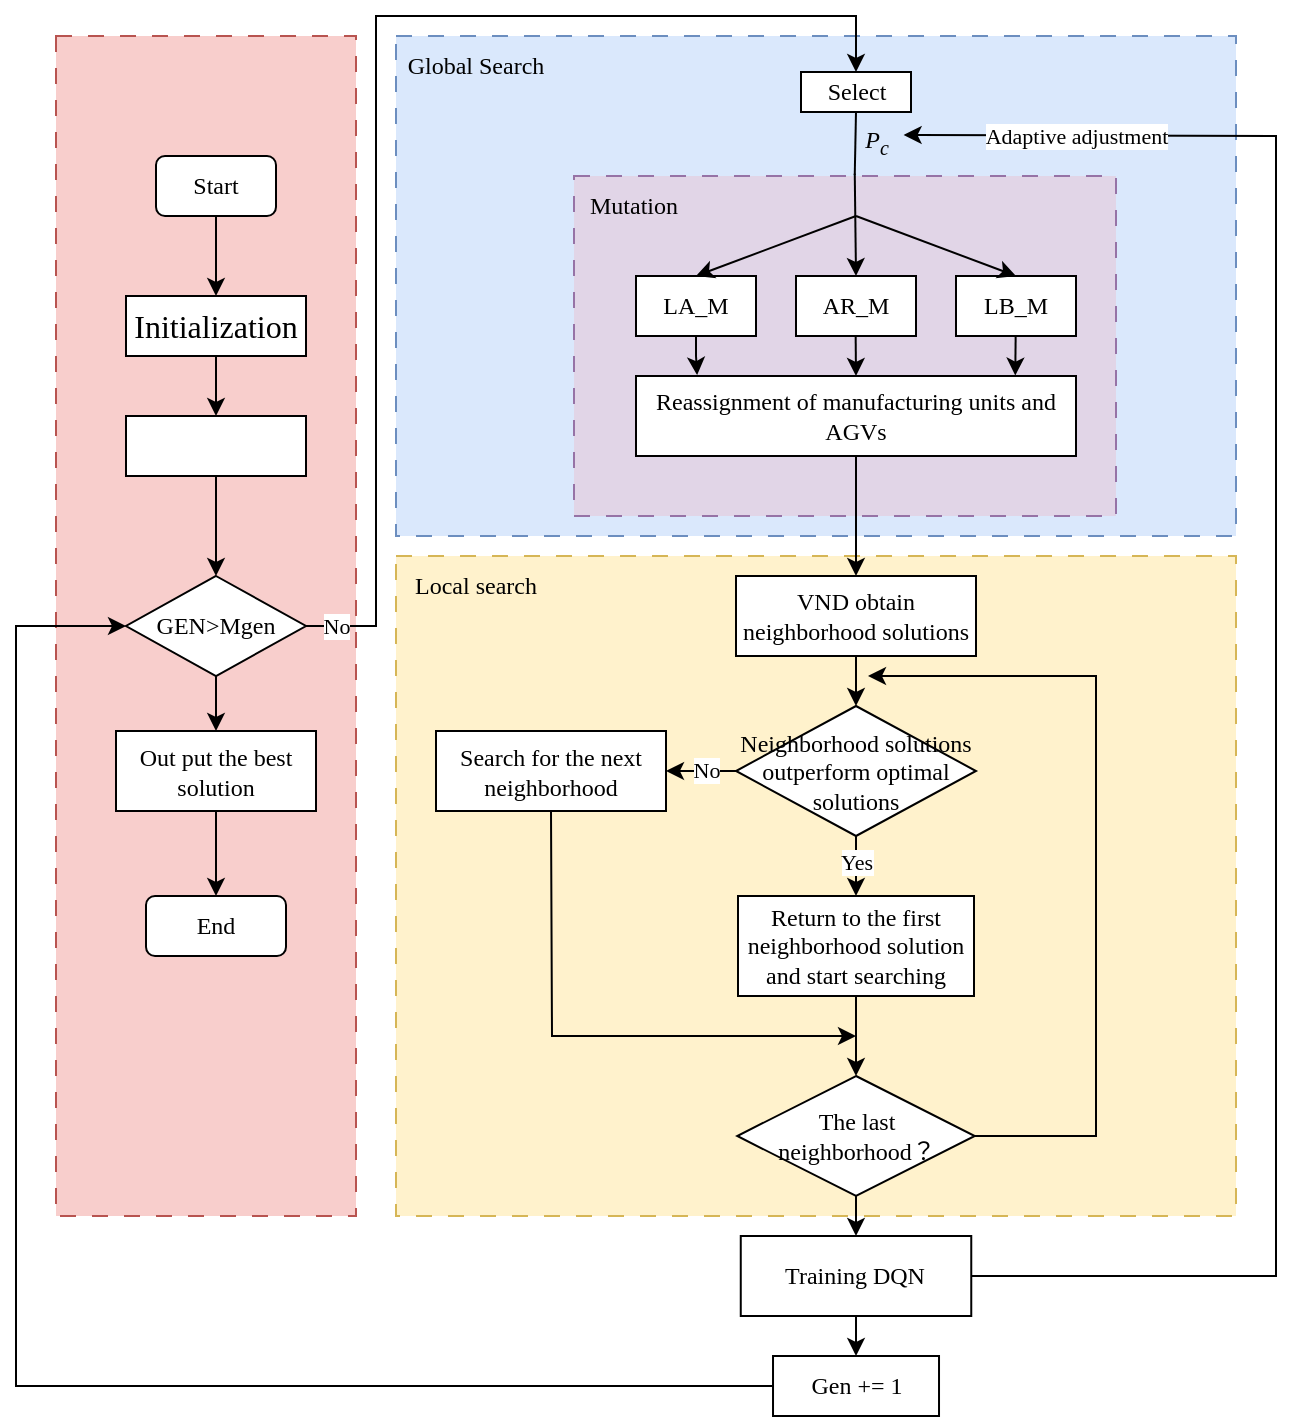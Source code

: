 <mxfile version="26.1.0">
  <diagram name="第 1 页" id="JTgnb0a7iC66pnz1lheD">
    <mxGraphModel dx="1430" dy="757" grid="1" gridSize="10" guides="1" tooltips="1" connect="1" arrows="1" fold="1" page="1" pageScale="1" pageWidth="827" pageHeight="1169" math="0" shadow="0">
      <root>
        <mxCell id="0" />
        <mxCell id="1" parent="0" />
        <mxCell id="htdduQUnRTHgk59qiSYo-62" value="" style="rounded=0;whiteSpace=wrap;html=1;dashed=1;dashPattern=8 8;fillColor=#f8cecc;strokeColor=#b85450;" vertex="1" parent="1">
          <mxGeometry x="70" y="210" width="150" height="590" as="geometry" />
        </mxCell>
        <mxCell id="htdduQUnRTHgk59qiSYo-57" value="" style="rounded=0;whiteSpace=wrap;html=1;dashed=1;dashPattern=8 8;fontFamily=Times New Roman;fillColor=#dae8fc;strokeColor=#6c8ebf;" vertex="1" parent="1">
          <mxGeometry x="240" y="210" width="420" height="250" as="geometry" />
        </mxCell>
        <mxCell id="htdduQUnRTHgk59qiSYo-10" value="" style="rounded=0;whiteSpace=wrap;html=1;dashed=1;dashPattern=8 8;fontFamily=Times New Roman;fillColor=#e1d5e7;strokeColor=#9673a6;" vertex="1" parent="1">
          <mxGeometry x="329" y="280" width="271" height="170" as="geometry" />
        </mxCell>
        <mxCell id="htdduQUnRTHgk59qiSYo-2" value="Start" style="rounded=1;whiteSpace=wrap;html=1;fontFamily=Times New Roman;" vertex="1" parent="1">
          <mxGeometry x="120" y="270" width="60" height="30" as="geometry" />
        </mxCell>
        <mxCell id="htdduQUnRTHgk59qiSYo-3" value="&lt;span style=&quot;font-size: 12pt;&quot; lang=&quot;EN-US&quot;&gt;Initialization&lt;/span&gt;" style="rounded=0;whiteSpace=wrap;html=1;fontFamily=Times New Roman;" vertex="1" parent="1">
          <mxGeometry x="105" y="340" width="90" height="30" as="geometry" />
        </mxCell>
        <mxCell id="htdduQUnRTHgk59qiSYo-4" value="" style="rounded=0;whiteSpace=wrap;html=1;fontFamily=Times New Roman;" vertex="1" parent="1">
          <mxGeometry x="105" y="400" width="90" height="30" as="geometry" />
        </mxCell>
        <mxCell id="htdduQUnRTHgk59qiSYo-5" value="GEN&amp;gt;Mgen" style="rhombus;whiteSpace=wrap;html=1;fontFamily=Times New Roman;" vertex="1" parent="1">
          <mxGeometry x="105" y="480" width="90" height="50" as="geometry" />
        </mxCell>
        <mxCell id="htdduQUnRTHgk59qiSYo-6" value="Select" style="rounded=0;whiteSpace=wrap;html=1;fontFamily=Times New Roman;" vertex="1" parent="1">
          <mxGeometry x="442.5" y="228" width="55" height="20" as="geometry" />
        </mxCell>
        <mxCell id="htdduQUnRTHgk59qiSYo-7" value="LA_M" style="rounded=0;whiteSpace=wrap;html=1;fontFamily=Times New Roman;" vertex="1" parent="1">
          <mxGeometry x="360" y="330" width="60" height="30" as="geometry" />
        </mxCell>
        <mxCell id="htdduQUnRTHgk59qiSYo-8" value="AR_M" style="rounded=0;whiteSpace=wrap;html=1;fontFamily=Times New Roman;" vertex="1" parent="1">
          <mxGeometry x="440" y="330" width="60" height="30" as="geometry" />
        </mxCell>
        <mxCell id="htdduQUnRTHgk59qiSYo-9" value="LB_M" style="rounded=0;whiteSpace=wrap;html=1;fontFamily=Times New Roman;" vertex="1" parent="1">
          <mxGeometry x="520" y="330" width="60" height="30" as="geometry" />
        </mxCell>
        <mxCell id="htdduQUnRTHgk59qiSYo-11" value="Mutation" style="text;html=1;align=center;verticalAlign=middle;whiteSpace=wrap;rounded=0;fontFamily=Times New Roman;" vertex="1" parent="1">
          <mxGeometry x="329" y="280" width="60" height="30" as="geometry" />
        </mxCell>
        <mxCell id="htdduQUnRTHgk59qiSYo-13" value="Reassignment of manufacturing units and AGVs" style="rounded=0;whiteSpace=wrap;html=1;fontFamily=Times New Roman;" vertex="1" parent="1">
          <mxGeometry x="360" y="380" width="220" height="40" as="geometry" />
        </mxCell>
        <mxCell id="htdduQUnRTHgk59qiSYo-17" value="" style="endArrow=classic;html=1;rounded=0;entryX=0.139;entryY=-0.011;entryDx=0;entryDy=0;entryPerimeter=0;exitX=0.5;exitY=1;exitDx=0;exitDy=0;fontFamily=Times New Roman;" edge="1" parent="1" source="htdduQUnRTHgk59qiSYo-7" target="htdduQUnRTHgk59qiSYo-13">
          <mxGeometry width="50" height="50" relative="1" as="geometry">
            <mxPoint x="410" y="390" as="sourcePoint" />
            <mxPoint x="460" y="340" as="targetPoint" />
            <Array as="points">
              <mxPoint x="390" y="370" />
            </Array>
          </mxGeometry>
        </mxCell>
        <mxCell id="htdduQUnRTHgk59qiSYo-18" value="" style="endArrow=classic;html=1;rounded=0;entryX=0.862;entryY=-0.006;entryDx=0;entryDy=0;entryPerimeter=0;exitX=0.504;exitY=1.035;exitDx=0;exitDy=0;exitPerimeter=0;fontFamily=Times New Roman;" edge="1" parent="1" target="htdduQUnRTHgk59qiSYo-13">
          <mxGeometry width="50" height="50" relative="1" as="geometry">
            <mxPoint x="549.83" y="360" as="sourcePoint" />
            <mxPoint x="549.83" y="377" as="targetPoint" />
          </mxGeometry>
        </mxCell>
        <mxCell id="htdduQUnRTHgk59qiSYo-19" value="" style="endArrow=classic;html=1;rounded=0;entryX=0.5;entryY=0;entryDx=0;entryDy=0;exitX=0.504;exitY=1.035;exitDx=0;exitDy=0;exitPerimeter=0;fontFamily=Times New Roman;" edge="1" parent="1" target="htdduQUnRTHgk59qiSYo-13">
          <mxGeometry width="50" height="50" relative="1" as="geometry">
            <mxPoint x="469.83" y="360" as="sourcePoint" />
            <mxPoint x="469.83" y="377" as="targetPoint" />
          </mxGeometry>
        </mxCell>
        <mxCell id="htdduQUnRTHgk59qiSYo-20" value="" style="endArrow=none;html=1;rounded=0;exitX=0.5;exitY=1;exitDx=0;exitDy=0;entryX=0.518;entryY=-0.003;entryDx=0;entryDy=0;entryPerimeter=0;startFill=0;fontFamily=Times New Roman;" edge="1" parent="1" source="htdduQUnRTHgk59qiSYo-6" target="htdduQUnRTHgk59qiSYo-10">
          <mxGeometry width="50" height="50" relative="1" as="geometry">
            <mxPoint x="570" y="270" as="sourcePoint" />
            <mxPoint x="620" y="220" as="targetPoint" />
          </mxGeometry>
        </mxCell>
        <mxCell id="htdduQUnRTHgk59qiSYo-21" value="P&lt;sub&gt;c&lt;/sub&gt;" style="text;html=1;align=center;verticalAlign=middle;resizable=0;points=[];autosize=1;strokeColor=none;fillColor=none;fontFamily=Times New Roman;fontStyle=2" vertex="1" parent="1">
          <mxGeometry x="465" y="248" width="30" height="30" as="geometry" />
        </mxCell>
        <mxCell id="htdduQUnRTHgk59qiSYo-22" value="" style="rounded=0;whiteSpace=wrap;html=1;dashed=1;dashPattern=8 8;fontFamily=Times New Roman;fillColor=#fff2cc;strokeColor=#d6b656;" vertex="1" parent="1">
          <mxGeometry x="240" y="470" width="420" height="330" as="geometry" />
        </mxCell>
        <mxCell id="htdduQUnRTHgk59qiSYo-23" value="" style="endArrow=classic;html=1;rounded=0;exitX=0.5;exitY=1;exitDx=0;exitDy=0;entryX=0.5;entryY=0;entryDx=0;entryDy=0;fontFamily=Times New Roman;" edge="1" parent="1" source="htdduQUnRTHgk59qiSYo-2" target="htdduQUnRTHgk59qiSYo-3">
          <mxGeometry width="50" height="50" relative="1" as="geometry">
            <mxPoint x="240" y="230" as="sourcePoint" />
            <mxPoint x="290" y="180" as="targetPoint" />
          </mxGeometry>
        </mxCell>
        <mxCell id="htdduQUnRTHgk59qiSYo-24" value="" style="endArrow=classic;html=1;rounded=0;exitX=0.5;exitY=1;exitDx=0;exitDy=0;entryX=0.5;entryY=0;entryDx=0;entryDy=0;fontFamily=Times New Roman;" edge="1" parent="1" source="htdduQUnRTHgk59qiSYo-3" target="htdduQUnRTHgk59qiSYo-4">
          <mxGeometry width="50" height="50" relative="1" as="geometry">
            <mxPoint x="230" y="380" as="sourcePoint" />
            <mxPoint x="230" y="420" as="targetPoint" />
          </mxGeometry>
        </mxCell>
        <mxCell id="htdduQUnRTHgk59qiSYo-25" value="" style="endArrow=classic;html=1;rounded=0;exitX=0.5;exitY=1;exitDx=0;exitDy=0;entryX=0.5;entryY=0;entryDx=0;entryDy=0;fontFamily=Times New Roman;" edge="1" parent="1" source="htdduQUnRTHgk59qiSYo-4" target="htdduQUnRTHgk59qiSYo-5">
          <mxGeometry width="50" height="50" relative="1" as="geometry">
            <mxPoint x="180" y="440" as="sourcePoint" />
            <mxPoint x="180" y="470" as="targetPoint" />
          </mxGeometry>
        </mxCell>
        <mxCell id="htdduQUnRTHgk59qiSYo-26" value="" style="endArrow=classic;html=1;rounded=0;exitX=1;exitY=0.5;exitDx=0;exitDy=0;entryX=0.5;entryY=0;entryDx=0;entryDy=0;fontFamily=Times New Roman;" edge="1" parent="1" source="htdduQUnRTHgk59qiSYo-5" target="htdduQUnRTHgk59qiSYo-6">
          <mxGeometry width="50" height="50" relative="1" as="geometry">
            <mxPoint x="132.5" y="507.5" as="sourcePoint" />
            <mxPoint x="422.5" y="222.5" as="targetPoint" />
            <Array as="points">
              <mxPoint x="230" y="505" />
              <mxPoint x="230" y="200" />
              <mxPoint x="470" y="200" />
            </Array>
          </mxGeometry>
        </mxCell>
        <mxCell id="htdduQUnRTHgk59qiSYo-43" value="No" style="edgeLabel;html=1;align=center;verticalAlign=middle;resizable=0;points=[];fontFamily=Times New Roman;" vertex="1" connectable="0" parent="htdduQUnRTHgk59qiSYo-26">
          <mxGeometry x="-0.932" relative="1" as="geometry">
            <mxPoint x="-6" as="offset" />
          </mxGeometry>
        </mxCell>
        <mxCell id="htdduQUnRTHgk59qiSYo-27" value="&lt;font&gt;VND obtain neighborhood solutions&lt;/font&gt;" style="rounded=0;whiteSpace=wrap;html=1;fontFamily=Times New Roman;" vertex="1" parent="1">
          <mxGeometry x="410" y="480" width="120" height="40" as="geometry" />
        </mxCell>
        <mxCell id="htdduQUnRTHgk59qiSYo-28" value="Neighborhood solutions outperform optimal solutions" style="rhombus;whiteSpace=wrap;html=1;fontFamily=Times New Roman;" vertex="1" parent="1">
          <mxGeometry x="410" y="545" width="120" height="65" as="geometry" />
        </mxCell>
        <mxCell id="htdduQUnRTHgk59qiSYo-29" value="Search for the next neighborhood" style="rounded=0;whiteSpace=wrap;html=1;fontFamily=Times New Roman;" vertex="1" parent="1">
          <mxGeometry x="260" y="557.5" width="115" height="40" as="geometry" />
        </mxCell>
        <mxCell id="htdduQUnRTHgk59qiSYo-30" value="Return to the first neighborhood solution and start searching" style="rounded=0;whiteSpace=wrap;html=1;fontFamily=Times New Roman;" vertex="1" parent="1">
          <mxGeometry x="411" y="640" width="118" height="50" as="geometry" />
        </mxCell>
        <mxCell id="htdduQUnRTHgk59qiSYo-31" value="The last neighborhood？" style="rhombus;whiteSpace=wrap;html=1;fontFamily=Times New Roman;" vertex="1" parent="1">
          <mxGeometry x="410.63" y="730" width="118.75" height="60" as="geometry" />
        </mxCell>
        <mxCell id="htdduQUnRTHgk59qiSYo-32" value="" style="endArrow=classic;html=1;rounded=0;exitX=0.5;exitY=1;exitDx=0;exitDy=0;entryX=0.5;entryY=0;entryDx=0;entryDy=0;fontFamily=Times New Roman;" edge="1" parent="1" source="htdduQUnRTHgk59qiSYo-13" target="htdduQUnRTHgk59qiSYo-27">
          <mxGeometry width="50" height="50" relative="1" as="geometry">
            <mxPoint x="590" y="530" as="sourcePoint" />
            <mxPoint x="640" y="480" as="targetPoint" />
          </mxGeometry>
        </mxCell>
        <mxCell id="htdduQUnRTHgk59qiSYo-33" value="" style="endArrow=classic;html=1;rounded=0;exitX=0.5;exitY=1;exitDx=0;exitDy=0;entryX=0.5;entryY=0;entryDx=0;entryDy=0;fontFamily=Times New Roman;" edge="1" parent="1" source="htdduQUnRTHgk59qiSYo-27" target="htdduQUnRTHgk59qiSYo-28">
          <mxGeometry width="50" height="50" relative="1" as="geometry">
            <mxPoint x="560" y="530" as="sourcePoint" />
            <mxPoint x="564" y="590" as="targetPoint" />
          </mxGeometry>
        </mxCell>
        <mxCell id="htdduQUnRTHgk59qiSYo-34" value="" style="endArrow=classic;html=1;rounded=0;exitX=0.5;exitY=1;exitDx=0;exitDy=0;entryX=0.5;entryY=0;entryDx=0;entryDy=0;fontFamily=Times New Roman;" edge="1" parent="1" source="htdduQUnRTHgk59qiSYo-28" target="htdduQUnRTHgk59qiSYo-30">
          <mxGeometry width="50" height="50" relative="1" as="geometry">
            <mxPoint x="590" y="620" as="sourcePoint" />
            <mxPoint x="594" y="680" as="targetPoint" />
          </mxGeometry>
        </mxCell>
        <mxCell id="htdduQUnRTHgk59qiSYo-38" value="Yes" style="edgeLabel;html=1;align=center;verticalAlign=middle;resizable=0;points=[];fontFamily=Times New Roman;" vertex="1" connectable="0" parent="htdduQUnRTHgk59qiSYo-34">
          <mxGeometry x="-0.149" relative="1" as="geometry">
            <mxPoint as="offset" />
          </mxGeometry>
        </mxCell>
        <mxCell id="htdduQUnRTHgk59qiSYo-35" value="" style="endArrow=classic;html=1;rounded=0;exitX=0.5;exitY=1;exitDx=0;exitDy=0;entryX=0.5;entryY=0;entryDx=0;entryDy=0;fontFamily=Times New Roman;" edge="1" parent="1" source="htdduQUnRTHgk59qiSYo-30" target="htdduQUnRTHgk59qiSYo-31">
          <mxGeometry width="50" height="50" relative="1" as="geometry">
            <mxPoint x="590" y="745" as="sourcePoint" />
            <mxPoint x="595" y="775" as="targetPoint" />
          </mxGeometry>
        </mxCell>
        <mxCell id="htdduQUnRTHgk59qiSYo-36" value="" style="endArrow=classic;html=1;rounded=0;exitX=0;exitY=0.5;exitDx=0;exitDy=0;entryX=1;entryY=0.5;entryDx=0;entryDy=0;fontFamily=Times New Roman;" edge="1" parent="1" source="htdduQUnRTHgk59qiSYo-28" target="htdduQUnRTHgk59qiSYo-29">
          <mxGeometry width="50" height="50" relative="1" as="geometry">
            <mxPoint x="496" y="630" as="sourcePoint" />
            <mxPoint x="501" y="660" as="targetPoint" />
          </mxGeometry>
        </mxCell>
        <mxCell id="htdduQUnRTHgk59qiSYo-37" value="No" style="edgeLabel;html=1;align=center;verticalAlign=middle;resizable=0;points=[];fontFamily=Times New Roman;" vertex="1" connectable="0" parent="htdduQUnRTHgk59qiSYo-36">
          <mxGeometry x="-0.113" y="-1" relative="1" as="geometry">
            <mxPoint as="offset" />
          </mxGeometry>
        </mxCell>
        <mxCell id="htdduQUnRTHgk59qiSYo-39" value="" style="endArrow=classic;html=1;rounded=0;exitX=0.5;exitY=1;exitDx=0;exitDy=0;fontFamily=Times New Roman;" edge="1" parent="1" source="htdduQUnRTHgk59qiSYo-29">
          <mxGeometry width="50" height="50" relative="1" as="geometry">
            <mxPoint x="325" y="610" as="sourcePoint" />
            <mxPoint x="470" y="710" as="targetPoint" />
            <Array as="points">
              <mxPoint x="318" y="710" />
            </Array>
          </mxGeometry>
        </mxCell>
        <mxCell id="htdduQUnRTHgk59qiSYo-40" value="" style="endArrow=classic;html=1;rounded=0;exitX=1;exitY=0.5;exitDx=0;exitDy=0;fontFamily=Times New Roman;" edge="1" parent="1" source="htdduQUnRTHgk59qiSYo-31">
          <mxGeometry width="50" height="50" relative="1" as="geometry">
            <mxPoint x="580" y="720" as="sourcePoint" />
            <mxPoint x="476" y="530" as="targetPoint" />
            <Array as="points">
              <mxPoint x="590" y="760" />
              <mxPoint x="590" y="530" />
            </Array>
          </mxGeometry>
        </mxCell>
        <mxCell id="htdduQUnRTHgk59qiSYo-41" value="Gen += 1" style="rounded=0;whiteSpace=wrap;html=1;fontFamily=Times New Roman;" vertex="1" parent="1">
          <mxGeometry x="428.51" y="870" width="83" height="30" as="geometry" />
        </mxCell>
        <mxCell id="htdduQUnRTHgk59qiSYo-42" value="" style="endArrow=classic;html=1;rounded=0;entryX=0;entryY=0.5;entryDx=0;entryDy=0;exitX=0;exitY=0.5;exitDx=0;exitDy=0;fontFamily=Times New Roman;" edge="1" parent="1" source="htdduQUnRTHgk59qiSYo-41" target="htdduQUnRTHgk59qiSYo-5">
          <mxGeometry width="50" height="50" relative="1" as="geometry">
            <mxPoint x="402.25" y="855" as="sourcePoint" />
            <mxPoint x="82.25" y="510" as="targetPoint" />
            <Array as="points">
              <mxPoint x="50" y="885" />
              <mxPoint x="50" y="505" />
            </Array>
          </mxGeometry>
        </mxCell>
        <mxCell id="htdduQUnRTHgk59qiSYo-44" value="" style="endArrow=classic;html=1;rounded=0;exitX=0.5;exitY=1;exitDx=0;exitDy=0;entryX=0.5;entryY=0;entryDx=0;entryDy=0;fontFamily=Times New Roman;" edge="1" parent="1" source="htdduQUnRTHgk59qiSYo-5" target="htdduQUnRTHgk59qiSYo-45">
          <mxGeometry width="50" height="50" relative="1" as="geometry">
            <mxPoint x="149.91" y="530" as="sourcePoint" />
            <mxPoint x="149.83" y="564.25" as="targetPoint" />
          </mxGeometry>
        </mxCell>
        <mxCell id="htdduQUnRTHgk59qiSYo-45" value="Out put the best solution" style="rounded=0;whiteSpace=wrap;html=1;fontFamily=Times New Roman;" vertex="1" parent="1">
          <mxGeometry x="100" y="557.5" width="100" height="40" as="geometry" />
        </mxCell>
        <mxCell id="htdduQUnRTHgk59qiSYo-46" value="End" style="rounded=1;whiteSpace=wrap;html=1;fontFamily=Times New Roman;" vertex="1" parent="1">
          <mxGeometry x="115" y="640" width="70" height="30" as="geometry" />
        </mxCell>
        <mxCell id="htdduQUnRTHgk59qiSYo-47" value="" style="endArrow=classic;html=1;rounded=0;exitX=0.5;exitY=1;exitDx=0;exitDy=0;entryX=0.5;entryY=0;entryDx=0;entryDy=0;fontFamily=Times New Roman;" edge="1" parent="1" source="htdduQUnRTHgk59qiSYo-45" target="htdduQUnRTHgk59qiSYo-46">
          <mxGeometry width="50" height="50" relative="1" as="geometry">
            <mxPoint x="225" y="700" as="sourcePoint" />
            <mxPoint x="225" y="755" as="targetPoint" />
          </mxGeometry>
        </mxCell>
        <mxCell id="htdduQUnRTHgk59qiSYo-48" value="" style="endArrow=classic;html=1;rounded=0;exitX=0.5;exitY=1;exitDx=0;exitDy=0;entryX=0.5;entryY=0;entryDx=0;entryDy=0;fontFamily=Times New Roman;" edge="1" parent="1" source="htdduQUnRTHgk59qiSYo-31" target="htdduQUnRTHgk59qiSYo-50">
          <mxGeometry width="50" height="50" relative="1" as="geometry">
            <mxPoint x="720" y="790" as="sourcePoint" />
            <mxPoint x="724" y="850" as="targetPoint" />
          </mxGeometry>
        </mxCell>
        <mxCell id="htdduQUnRTHgk59qiSYo-50" value="Training DQN" style="rounded=0;whiteSpace=wrap;html=1;fontFamily=Times New Roman;" vertex="1" parent="1">
          <mxGeometry x="412.38" y="810" width="115.25" height="40" as="geometry" />
        </mxCell>
        <mxCell id="htdduQUnRTHgk59qiSYo-51" value="" style="endArrow=classic;html=1;rounded=0;exitX=0.5;exitY=1;exitDx=0;exitDy=0;entryX=0.5;entryY=0;entryDx=0;entryDy=0;fontFamily=Times New Roman;" edge="1" parent="1" source="htdduQUnRTHgk59qiSYo-50" target="htdduQUnRTHgk59qiSYo-41">
          <mxGeometry width="50" height="50" relative="1" as="geometry">
            <mxPoint x="660" y="810" as="sourcePoint" />
            <mxPoint x="476" y="910" as="targetPoint" />
          </mxGeometry>
        </mxCell>
        <mxCell id="htdduQUnRTHgk59qiSYo-52" value="" style="endArrow=classic;html=1;rounded=0;exitX=1;exitY=0.5;exitDx=0;exitDy=0;fontFamily=Times New Roman;entryX=0.96;entryY=0.383;entryDx=0;entryDy=0;entryPerimeter=0;" edge="1" parent="1" source="htdduQUnRTHgk59qiSYo-50" target="htdduQUnRTHgk59qiSYo-21">
          <mxGeometry width="50" height="50" relative="1" as="geometry">
            <mxPoint x="534.75" y="848" as="sourcePoint" />
            <mxPoint x="640" y="248" as="targetPoint" />
            <Array as="points">
              <mxPoint x="680" y="830" />
              <mxPoint x="680" y="260" />
            </Array>
          </mxGeometry>
        </mxCell>
        <mxCell id="htdduQUnRTHgk59qiSYo-63" value="Adaptive adjustment" style="edgeLabel;html=1;align=center;verticalAlign=middle;resizable=0;points=[];fontFamily=Times New Roman;" vertex="1" connectable="0" parent="htdduQUnRTHgk59qiSYo-52">
          <mxGeometry x="0.923" relative="1" as="geometry">
            <mxPoint x="51" as="offset" />
          </mxGeometry>
        </mxCell>
        <mxCell id="htdduQUnRTHgk59qiSYo-53" value="" style="endArrow=classic;html=1;rounded=0;entryX=0.5;entryY=0;entryDx=0;entryDy=0;fontFamily=Times New Roman;" edge="1" parent="1" target="htdduQUnRTHgk59qiSYo-9">
          <mxGeometry width="50" height="50" relative="1" as="geometry">
            <mxPoint x="470" y="300" as="sourcePoint" />
            <mxPoint x="480" y="390" as="targetPoint" />
          </mxGeometry>
        </mxCell>
        <mxCell id="htdduQUnRTHgk59qiSYo-55" value="" style="endArrow=classic;html=1;rounded=0;entryX=0.5;entryY=0;entryDx=0;entryDy=0;fontFamily=Times New Roman;" edge="1" parent="1" target="htdduQUnRTHgk59qiSYo-7">
          <mxGeometry width="50" height="50" relative="1" as="geometry">
            <mxPoint x="470" y="300" as="sourcePoint" />
            <mxPoint x="570" y="350" as="targetPoint" />
          </mxGeometry>
        </mxCell>
        <mxCell id="htdduQUnRTHgk59qiSYo-56" value="Local search" style="text;html=1;align=center;verticalAlign=middle;whiteSpace=wrap;rounded=0;fontFamily=Times New Roman;" vertex="1" parent="1">
          <mxGeometry x="240" y="470" width="80" height="30" as="geometry" />
        </mxCell>
        <mxCell id="htdduQUnRTHgk59qiSYo-59" value="Global Search" style="text;html=1;align=center;verticalAlign=middle;whiteSpace=wrap;rounded=0;fontFamily=Times New Roman;" vertex="1" parent="1">
          <mxGeometry x="240" y="210" width="80" height="30" as="geometry" />
        </mxCell>
        <mxCell id="htdduQUnRTHgk59qiSYo-60" value="" style="endArrow=classic;html=1;rounded=0;entryX=0.5;entryY=0;entryDx=0;entryDy=0;exitX=0.518;exitY=-0.007;exitDx=0;exitDy=0;exitPerimeter=0;fontFamily=Times New Roman;" edge="1" parent="1" source="htdduQUnRTHgk59qiSYo-10" target="htdduQUnRTHgk59qiSYo-8">
          <mxGeometry width="50" height="50" relative="1" as="geometry">
            <mxPoint x="479.83" y="370" as="sourcePoint" />
            <mxPoint x="480" y="390" as="targetPoint" />
          </mxGeometry>
        </mxCell>
      </root>
    </mxGraphModel>
  </diagram>
</mxfile>
